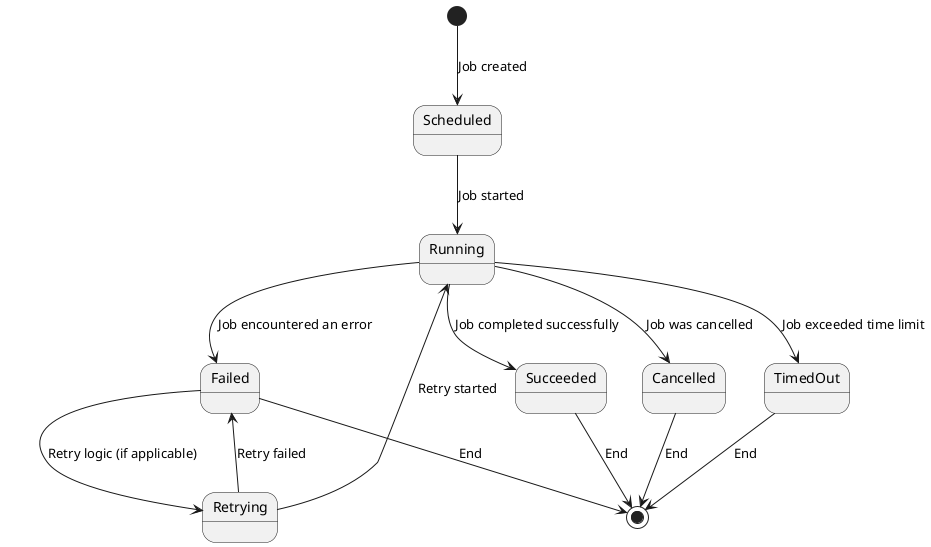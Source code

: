 @startuml
[*] --> Scheduled : Job created

Scheduled --> Running : Job started
Running --> Succeeded : Job completed successfully
Running --> Failed : Job encountered an error
Running --> Cancelled : Job was cancelled
Running --> TimedOut : Job exceeded time limit

Failed --> Retrying : Retry logic (if applicable)
Retrying --> Running : Retry started
Retrying --> Failed : Retry failed

Cancelled --> [*] : End
Succeeded --> [*] : End
TimedOut --> [*] : End
Failed --> [*] : End
@enduml